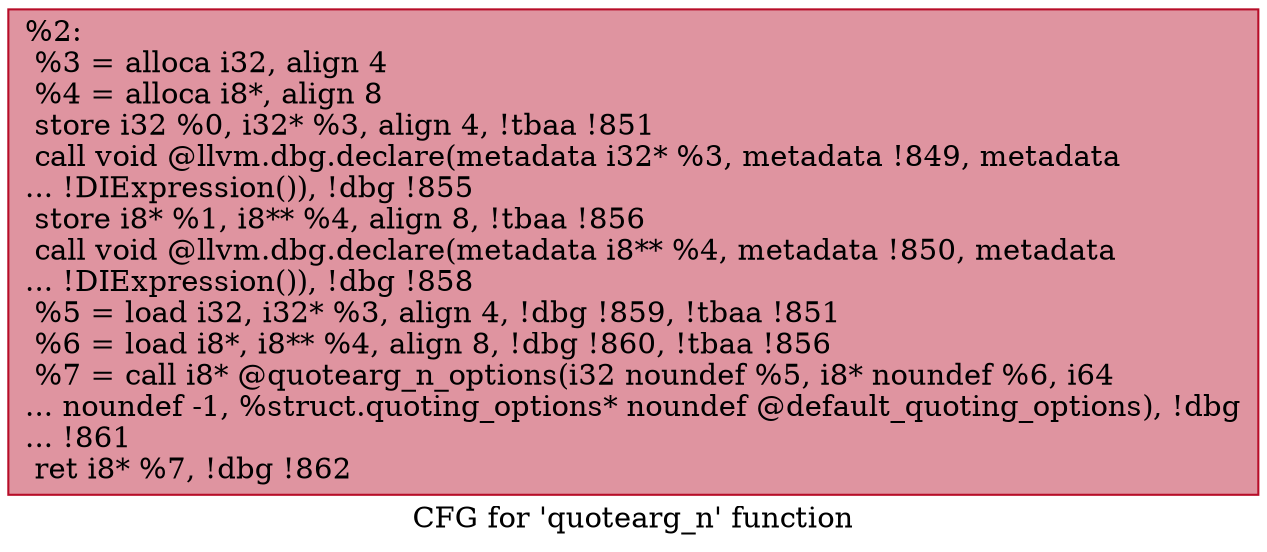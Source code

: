 digraph "CFG for 'quotearg_n' function" {
	label="CFG for 'quotearg_n' function";

	Node0x2301480 [shape=record,color="#b70d28ff", style=filled, fillcolor="#b70d2870",label="{%2:\l  %3 = alloca i32, align 4\l  %4 = alloca i8*, align 8\l  store i32 %0, i32* %3, align 4, !tbaa !851\l  call void @llvm.dbg.declare(metadata i32* %3, metadata !849, metadata\l... !DIExpression()), !dbg !855\l  store i8* %1, i8** %4, align 8, !tbaa !856\l  call void @llvm.dbg.declare(metadata i8** %4, metadata !850, metadata\l... !DIExpression()), !dbg !858\l  %5 = load i32, i32* %3, align 4, !dbg !859, !tbaa !851\l  %6 = load i8*, i8** %4, align 8, !dbg !860, !tbaa !856\l  %7 = call i8* @quotearg_n_options(i32 noundef %5, i8* noundef %6, i64\l... noundef -1, %struct.quoting_options* noundef @default_quoting_options), !dbg\l... !861\l  ret i8* %7, !dbg !862\l}"];
}

